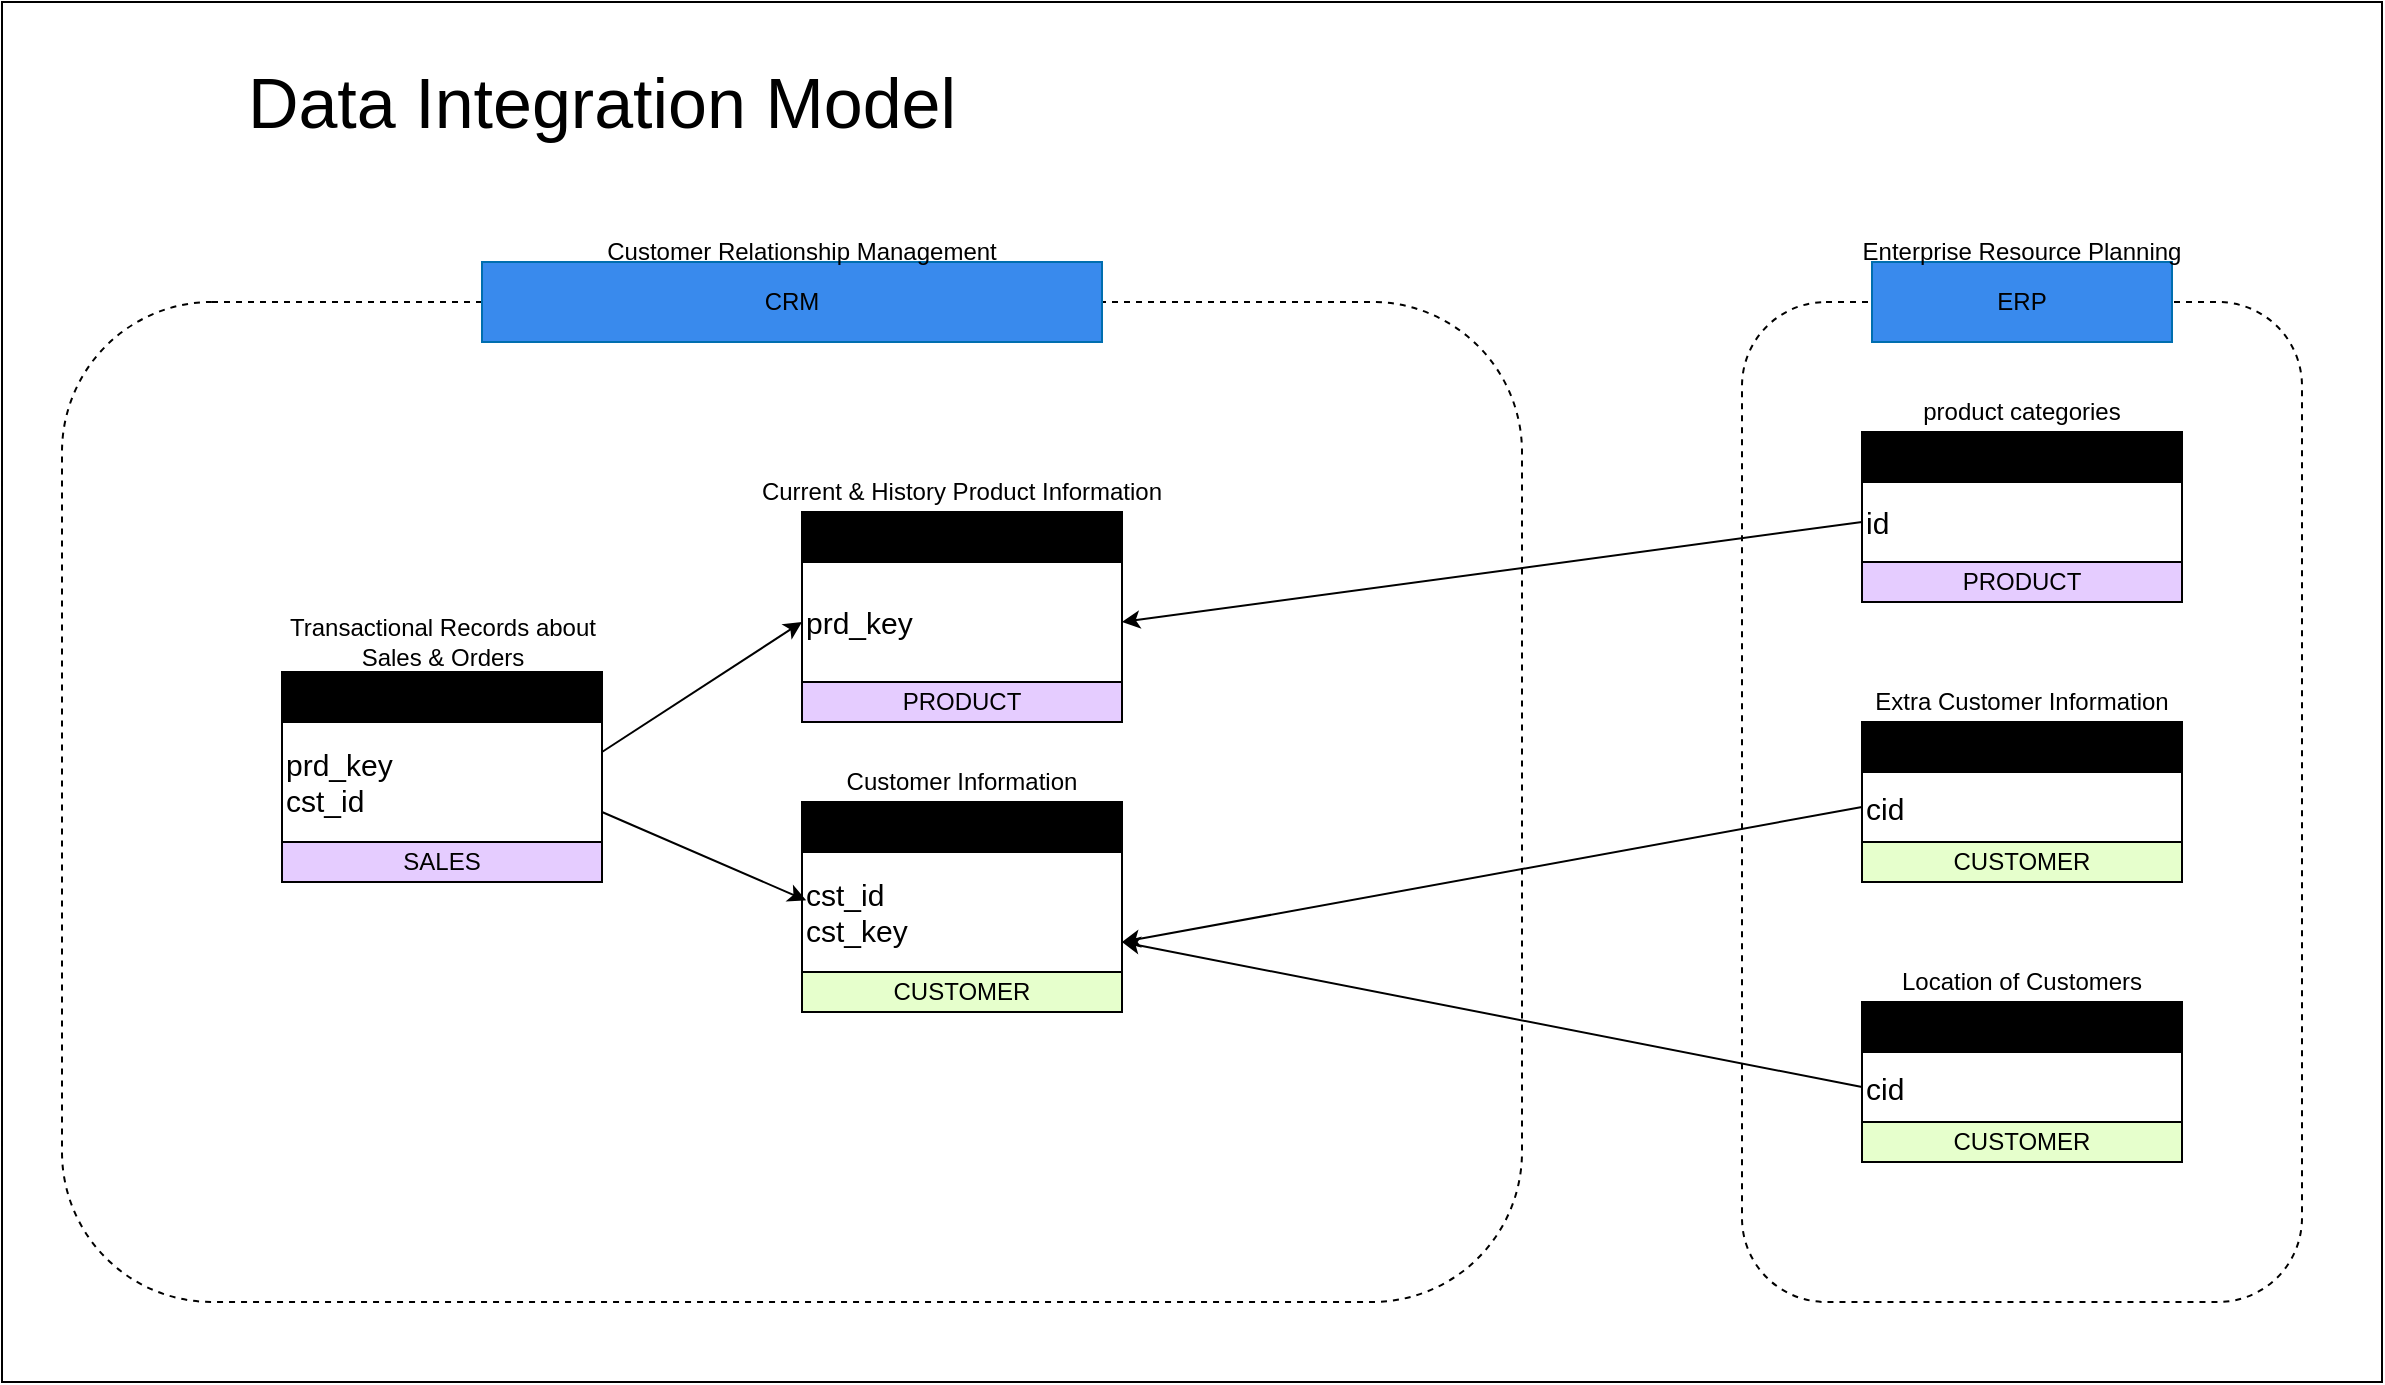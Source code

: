 <mxfile version="27.0.9">
  <diagram name="Page-1" id="hS-4q9--vTA08Vzclpd6">
    <mxGraphModel dx="1901" dy="1216" grid="1" gridSize="10" guides="1" tooltips="1" connect="1" arrows="1" fold="1" page="1" pageScale="1" pageWidth="850" pageHeight="1100" math="0" shadow="0">
      <root>
        <mxCell id="0" />
        <mxCell id="1" parent="0" />
        <mxCell id="hqh_UqcK2tmx4X992_RF-1" value="" style="rounded=0;whiteSpace=wrap;html=1;" vertex="1" parent="1">
          <mxGeometry x="90" y="190" width="1190" height="690" as="geometry" />
        </mxCell>
        <mxCell id="hqh_UqcK2tmx4X992_RF-2" value="" style="rounded=1;whiteSpace=wrap;html=1;dashed=1;" vertex="1" parent="1">
          <mxGeometry x="120" y="340" width="730" height="500" as="geometry" />
        </mxCell>
        <mxCell id="hqh_UqcK2tmx4X992_RF-3" value="" style="rounded=1;whiteSpace=wrap;html=1;dashed=1;" vertex="1" parent="1">
          <mxGeometry x="960" y="340" width="280" height="500" as="geometry" />
        </mxCell>
        <mxCell id="hqh_UqcK2tmx4X992_RF-4" value="CRM" style="rounded=0;whiteSpace=wrap;html=1;fillColor=light-dark(#398AED,#9BD0FF);strokeColor=#006EAF;fontColor=#000000;" vertex="1" parent="1">
          <mxGeometry x="330" y="320" width="310" height="40" as="geometry" />
        </mxCell>
        <mxCell id="hqh_UqcK2tmx4X992_RF-5" value="&lt;font style=&quot;color: rgb(0, 0, 0);&quot;&gt;ERP&lt;/font&gt;" style="rounded=0;whiteSpace=wrap;html=1;fillColor=light-dark(#398AED, #f5eea8);strokeColor=#006EAF;fontColor=#ffffff;" vertex="1" parent="1">
          <mxGeometry x="1025" y="320" width="150" height="40" as="geometry" />
        </mxCell>
        <mxCell id="hqh_UqcK2tmx4X992_RF-6" value="Customer Relationship Management" style="text;html=1;align=center;verticalAlign=middle;whiteSpace=wrap;rounded=0;" vertex="1" parent="1">
          <mxGeometry x="380" y="300" width="220" height="30" as="geometry" />
        </mxCell>
        <mxCell id="hqh_UqcK2tmx4X992_RF-7" value="Enterprise Resource Planning" style="text;html=1;align=center;verticalAlign=middle;whiteSpace=wrap;rounded=0;" vertex="1" parent="1">
          <mxGeometry x="990" y="300" width="220" height="30" as="geometry" />
        </mxCell>
        <mxCell id="hqh_UqcK2tmx4X992_RF-9" value="crm_sales_details" style="rounded=0;whiteSpace=wrap;html=1;fillColor=light-dark(#000000,#9BD0FF);fontColor=#000000;" vertex="1" parent="1">
          <mxGeometry x="230" y="525" width="160" height="25" as="geometry" />
        </mxCell>
        <mxCell id="hqh_UqcK2tmx4X992_RF-10" value="prd_key&lt;div&gt;cst_id&lt;/div&gt;" style="rounded=0;whiteSpace=wrap;html=1;align=left;fontSize=15;" vertex="1" parent="1">
          <mxGeometry x="230" y="550" width="160" height="60" as="geometry" />
        </mxCell>
        <mxCell id="hqh_UqcK2tmx4X992_RF-11" value="SALES" style="rounded=0;whiteSpace=wrap;html=1;fillColor=#E5CCFF;fontColor=#000000;" vertex="1" parent="1">
          <mxGeometry x="230" y="610" width="160" height="20" as="geometry" />
        </mxCell>
        <mxCell id="hqh_UqcK2tmx4X992_RF-12" value="crm_sales_details" style="rounded=0;whiteSpace=wrap;html=1;fillColor=light-dark(#000000,#9BD0FF);fontColor=#000000;" vertex="1" parent="1">
          <mxGeometry x="490" y="445" width="160" height="25" as="geometry" />
        </mxCell>
        <mxCell id="hqh_UqcK2tmx4X992_RF-13" value="prd_key" style="rounded=0;whiteSpace=wrap;html=1;align=left;fontSize=15;" vertex="1" parent="1">
          <mxGeometry x="490" y="470" width="160" height="60" as="geometry" />
        </mxCell>
        <mxCell id="hqh_UqcK2tmx4X992_RF-14" value="PRODUCT" style="rounded=0;whiteSpace=wrap;html=1;fillColor=#E5CCFF;fontColor=#000000;" vertex="1" parent="1">
          <mxGeometry x="490" y="530" width="160" height="20" as="geometry" />
        </mxCell>
        <mxCell id="hqh_UqcK2tmx4X992_RF-15" value="crm_sales_details" style="rounded=0;whiteSpace=wrap;html=1;fillColor=light-dark(#000000,#9BD0FF);fontColor=#000000;" vertex="1" parent="1">
          <mxGeometry x="490" y="590" width="160" height="25" as="geometry" />
        </mxCell>
        <mxCell id="hqh_UqcK2tmx4X992_RF-16" value="&lt;font&gt;cst_id&lt;/font&gt;&lt;div&gt;&lt;font&gt;cst_key&lt;/font&gt;&lt;/div&gt;" style="rounded=0;whiteSpace=wrap;html=1;align=left;fontSize=15;" vertex="1" parent="1">
          <mxGeometry x="490" y="615" width="160" height="60" as="geometry" />
        </mxCell>
        <mxCell id="hqh_UqcK2tmx4X992_RF-17" value="CUSTOMER" style="rounded=0;whiteSpace=wrap;html=1;fillColor=#E6FFCC;fontColor=#000000;" vertex="1" parent="1">
          <mxGeometry x="490" y="675" width="160" height="20" as="geometry" />
        </mxCell>
        <mxCell id="hqh_UqcK2tmx4X992_RF-18" value="crm_sales_details" style="rounded=0;whiteSpace=wrap;html=1;fillColor=light-dark(#000000,#9BD0FF);fontColor=#000000;" vertex="1" parent="1">
          <mxGeometry x="1020" y="405" width="160" height="25" as="geometry" />
        </mxCell>
        <mxCell id="hqh_UqcK2tmx4X992_RF-19" value="id" style="rounded=0;whiteSpace=wrap;html=1;align=left;fontSize=15;" vertex="1" parent="1">
          <mxGeometry x="1020" y="430" width="160" height="40" as="geometry" />
        </mxCell>
        <mxCell id="hqh_UqcK2tmx4X992_RF-20" value="PRODUCT" style="rounded=0;whiteSpace=wrap;html=1;fillColor=#E5CCFF;fontColor=#000000;" vertex="1" parent="1">
          <mxGeometry x="1020" y="470" width="160" height="20" as="geometry" />
        </mxCell>
        <mxCell id="hqh_UqcK2tmx4X992_RF-21" value="crm_sales_details" style="rounded=0;whiteSpace=wrap;html=1;fillColor=light-dark(#000000,#9BD0FF);fontColor=#000000;" vertex="1" parent="1">
          <mxGeometry x="1020" y="550" width="160" height="25" as="geometry" />
        </mxCell>
        <mxCell id="hqh_UqcK2tmx4X992_RF-22" value="cid" style="rounded=0;whiteSpace=wrap;html=1;align=left;fontSize=15;" vertex="1" parent="1">
          <mxGeometry x="1020" y="575" width="160" height="35" as="geometry" />
        </mxCell>
        <mxCell id="hqh_UqcK2tmx4X992_RF-23" value="CUSTOMER" style="rounded=0;whiteSpace=wrap;html=1;fillColor=#E6FFCC;fontColor=#000000;" vertex="1" parent="1">
          <mxGeometry x="1020" y="610" width="160" height="20" as="geometry" />
        </mxCell>
        <mxCell id="hqh_UqcK2tmx4X992_RF-24" value="crm_sales_details" style="rounded=0;whiteSpace=wrap;html=1;fillColor=light-dark(#000000,#9BD0FF);fontColor=#000000;" vertex="1" parent="1">
          <mxGeometry x="1020" y="690" width="160" height="25" as="geometry" />
        </mxCell>
        <mxCell id="hqh_UqcK2tmx4X992_RF-25" value="cid" style="rounded=0;whiteSpace=wrap;html=1;align=left;fontSize=15;" vertex="1" parent="1">
          <mxGeometry x="1020" y="715" width="160" height="35" as="geometry" />
        </mxCell>
        <mxCell id="hqh_UqcK2tmx4X992_RF-26" value="CUSTOMER" style="rounded=0;whiteSpace=wrap;html=1;fillColor=#E6FFCC;fontColor=#000000;" vertex="1" parent="1">
          <mxGeometry x="1020" y="750" width="160" height="20" as="geometry" />
        </mxCell>
        <mxCell id="hqh_UqcK2tmx4X992_RF-29" value="" style="endArrow=classic;html=1;rounded=0;exitX=0;exitY=0.5;exitDx=0;exitDy=0;entryX=0.726;entryY=0.64;entryDx=0;entryDy=0;entryPerimeter=0;" edge="1" parent="1" source="hqh_UqcK2tmx4X992_RF-25" target="hqh_UqcK2tmx4X992_RF-2">
          <mxGeometry width="50" height="50" relative="1" as="geometry">
            <mxPoint x="660" y="580" as="sourcePoint" />
            <mxPoint x="710" y="530" as="targetPoint" />
          </mxGeometry>
        </mxCell>
        <mxCell id="hqh_UqcK2tmx4X992_RF-30" value="" style="endArrow=classic;html=1;rounded=0;exitX=0;exitY=0.5;exitDx=0;exitDy=0;entryX=1;entryY=0.75;entryDx=0;entryDy=0;" edge="1" parent="1" source="hqh_UqcK2tmx4X992_RF-22" target="hqh_UqcK2tmx4X992_RF-16">
          <mxGeometry width="50" height="50" relative="1" as="geometry">
            <mxPoint x="1020" y="695" as="sourcePoint" />
            <mxPoint x="650" y="622" as="targetPoint" />
          </mxGeometry>
        </mxCell>
        <mxCell id="hqh_UqcK2tmx4X992_RF-31" value="" style="endArrow=classic;html=1;rounded=0;exitX=0;exitY=0.5;exitDx=0;exitDy=0;entryX=1;entryY=0.5;entryDx=0;entryDy=0;" edge="1" parent="1" source="hqh_UqcK2tmx4X992_RF-19" target="hqh_UqcK2tmx4X992_RF-13">
          <mxGeometry width="50" height="50" relative="1" as="geometry">
            <mxPoint x="1020" y="440" as="sourcePoint" />
            <mxPoint x="650" y="507" as="targetPoint" />
          </mxGeometry>
        </mxCell>
        <mxCell id="hqh_UqcK2tmx4X992_RF-32" value="" style="endArrow=classic;html=1;rounded=0;exitX=1;exitY=0.25;exitDx=0;exitDy=0;entryX=0;entryY=0.5;entryDx=0;entryDy=0;" edge="1" parent="1" source="hqh_UqcK2tmx4X992_RF-10" target="hqh_UqcK2tmx4X992_RF-13">
          <mxGeometry width="50" height="50" relative="1" as="geometry">
            <mxPoint x="660" y="580" as="sourcePoint" />
            <mxPoint x="710" y="530" as="targetPoint" />
          </mxGeometry>
        </mxCell>
        <mxCell id="hqh_UqcK2tmx4X992_RF-33" value="" style="endArrow=classic;html=1;rounded=0;exitX=1;exitY=0.75;exitDx=0;exitDy=0;entryX=0.013;entryY=0.403;entryDx=0;entryDy=0;entryPerimeter=0;" edge="1" parent="1" source="hqh_UqcK2tmx4X992_RF-10" target="hqh_UqcK2tmx4X992_RF-16">
          <mxGeometry width="50" height="50" relative="1" as="geometry">
            <mxPoint x="660" y="580" as="sourcePoint" />
            <mxPoint x="710" y="530" as="targetPoint" />
          </mxGeometry>
        </mxCell>
        <mxCell id="hqh_UqcK2tmx4X992_RF-34" value="Customer Information" style="text;html=1;align=center;verticalAlign=middle;whiteSpace=wrap;rounded=0;" vertex="1" parent="1">
          <mxGeometry x="490" y="565" width="160" height="30" as="geometry" />
        </mxCell>
        <mxCell id="hqh_UqcK2tmx4X992_RF-35" value="Current &amp;amp; History Product Information" style="text;html=1;align=center;verticalAlign=middle;whiteSpace=wrap;rounded=0;" vertex="1" parent="1">
          <mxGeometry x="465" y="420" width="210" height="30" as="geometry" />
        </mxCell>
        <mxCell id="hqh_UqcK2tmx4X992_RF-36" value="Transactional Records about Sales &amp;amp; Orders" style="text;html=1;align=center;verticalAlign=middle;whiteSpace=wrap;rounded=0;" vertex="1" parent="1">
          <mxGeometry x="217.5" y="495" width="185" height="30" as="geometry" />
        </mxCell>
        <mxCell id="hqh_UqcK2tmx4X992_RF-37" value="product categories" style="text;html=1;align=center;verticalAlign=middle;whiteSpace=wrap;rounded=0;" vertex="1" parent="1">
          <mxGeometry x="1020" y="380" width="160" height="30" as="geometry" />
        </mxCell>
        <mxCell id="hqh_UqcK2tmx4X992_RF-38" value="Extra Customer Information&lt;span style=&quot;color: rgba(0, 0, 0, 0); font-family: monospace; font-size: 0px; text-align: start; text-wrap-mode: nowrap;&quot;&gt;%3CmxGraphModel%3E%3Croot%3E%3CmxCell%20id%3D%220%22%2F%3E%3CmxCell%20id%3D%221%22%20parent%3D%220%22%2F%3E%3CmxCell%20id%3D%222%22%20value%3D%22product%20categories%22%20style%3D%22text%3Bhtml%3D1%3Balign%3Dcenter%3BverticalAlign%3Dmiddle%3BwhiteSpace%3Dwrap%3Brounded%3D0%3B%22%20vertex%3D%221%22%20parent%3D%221%22%3E%3CmxGeometry%20x%3D%221020%22%20y%3D%22380%22%20width%3D%22160%22%20height%3D%2230%22%20as%3D%22geometry%22%2F%3E%3C%2FmxCell%3E%3C%2Froot%3E%3C%2FmxGraphModel%3E&lt;/span&gt;" style="text;html=1;align=center;verticalAlign=middle;whiteSpace=wrap;rounded=0;" vertex="1" parent="1">
          <mxGeometry x="1020" y="525" width="160" height="30" as="geometry" />
        </mxCell>
        <mxCell id="hqh_UqcK2tmx4X992_RF-39" value="Location of Customers" style="text;html=1;align=center;verticalAlign=middle;whiteSpace=wrap;rounded=0;" vertex="1" parent="1">
          <mxGeometry x="1020" y="665" width="160" height="30" as="geometry" />
        </mxCell>
        <mxCell id="hqh_UqcK2tmx4X992_RF-40" value="&lt;font style=&quot;font-size: 35px;&quot;&gt;Data Integration Model&lt;/font&gt;" style="rounded=0;whiteSpace=wrap;html=1;strokeColor=none;" vertex="1" parent="1">
          <mxGeometry x="160" y="210" width="460" height="60" as="geometry" />
        </mxCell>
      </root>
    </mxGraphModel>
  </diagram>
</mxfile>
